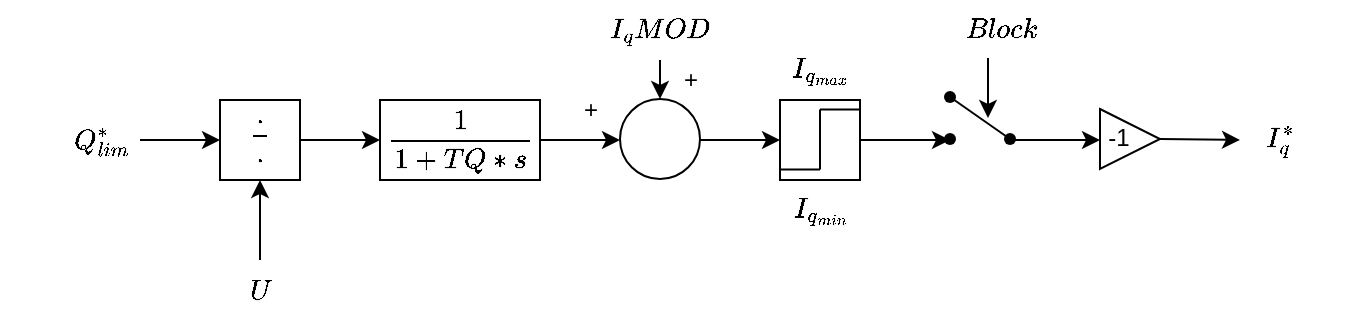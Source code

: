 <mxfile version="21.4.0" type="github">
  <diagram name="Page-1" id="TxBGnXICfYywJGPobIdO">
    <mxGraphModel dx="788" dy="450" grid="1" gridSize="10" guides="1" tooltips="1" connect="1" arrows="1" fold="1" page="1" pageScale="1" pageWidth="827" pageHeight="1169" math="1" shadow="0">
      <root>
        <mxCell id="0" />
        <mxCell id="1" parent="0" />
        <mxCell id="LyXLQViydSq0y4RTof4F-1" value="" style="whiteSpace=wrap;html=1;aspect=fixed;" vertex="1" parent="1">
          <mxGeometry x="160" y="240" width="40" height="40" as="geometry" />
        </mxCell>
        <mxCell id="LyXLQViydSq0y4RTof4F-2" value="" style="endArrow=classic;html=1;rounded=0;" edge="1" parent="1" target="LyXLQViydSq0y4RTof4F-1">
          <mxGeometry width="50" height="50" relative="1" as="geometry">
            <mxPoint x="120" y="260" as="sourcePoint" />
            <mxPoint x="280" y="290" as="targetPoint" />
          </mxGeometry>
        </mxCell>
        <mxCell id="LyXLQViydSq0y4RTof4F-4" value="" style="rounded=0;whiteSpace=wrap;html=1;" vertex="1" parent="1">
          <mxGeometry x="240" y="240" width="80" height="40" as="geometry" />
        </mxCell>
        <mxCell id="LyXLQViydSq0y4RTof4F-5" value="$$\frac{1}{1+TQ*s}$$" style="text;html=1;strokeColor=none;fillColor=none;align=center;verticalAlign=middle;whiteSpace=wrap;rounded=0;" vertex="1" parent="1">
          <mxGeometry x="250" y="245" width="60" height="30" as="geometry" />
        </mxCell>
        <mxCell id="LyXLQViydSq0y4RTof4F-6" value="" style="endArrow=classic;html=1;rounded=0;exitX=1;exitY=0.5;exitDx=0;exitDy=0;" edge="1" parent="1">
          <mxGeometry width="50" height="50" relative="1" as="geometry">
            <mxPoint x="320" y="260" as="sourcePoint" />
            <mxPoint x="360" y="260" as="targetPoint" />
          </mxGeometry>
        </mxCell>
        <mxCell id="LyXLQViydSq0y4RTof4F-7" value="" style="ellipse;whiteSpace=wrap;html=1;aspect=fixed;" vertex="1" parent="1">
          <mxGeometry x="360" y="239.5" width="40" height="40" as="geometry" />
        </mxCell>
        <mxCell id="LyXLQViydSq0y4RTof4F-8" value="" style="endArrow=classic;html=1;rounded=0;entryX=0.5;entryY=0;entryDx=0;entryDy=0;" edge="1" parent="1" target="LyXLQViydSq0y4RTof4F-7">
          <mxGeometry width="50" height="50" relative="1" as="geometry">
            <mxPoint x="380" y="220" as="sourcePoint" />
            <mxPoint x="380" y="280" as="targetPoint" />
          </mxGeometry>
        </mxCell>
        <mxCell id="LyXLQViydSq0y4RTof4F-9" value="" style="endArrow=classic;html=1;rounded=0;" edge="1" parent="1">
          <mxGeometry width="50" height="50" relative="1" as="geometry">
            <mxPoint x="400" y="260" as="sourcePoint" />
            <mxPoint x="440" y="260" as="targetPoint" />
          </mxGeometry>
        </mxCell>
        <mxCell id="LyXLQViydSq0y4RTof4F-10" value="" style="endArrow=none;html=1;rounded=0;" edge="1" parent="1">
          <mxGeometry width="50" height="50" relative="1" as="geometry">
            <mxPoint x="420" y="300" as="sourcePoint" />
            <mxPoint x="420" y="300" as="targetPoint" />
            <Array as="points">
              <mxPoint x="420" y="300" />
            </Array>
          </mxGeometry>
        </mxCell>
        <mxCell id="LyXLQViydSq0y4RTof4F-12" value="$$I_qMOD$$" style="text;html=1;align=center;verticalAlign=middle;resizable=0;points=[];autosize=1;strokeColor=none;fillColor=none;" vertex="1" parent="1">
          <mxGeometry x="335" y="190" width="90" height="30" as="geometry" />
        </mxCell>
        <mxCell id="LyXLQViydSq0y4RTof4F-14" value="+" style="text;html=1;align=center;verticalAlign=middle;resizable=0;points=[];autosize=1;strokeColor=none;fillColor=none;" vertex="1" parent="1">
          <mxGeometry x="330" y="230" width="30" height="30" as="geometry" />
        </mxCell>
        <mxCell id="LyXLQViydSq0y4RTof4F-16" value="+" style="text;html=1;align=center;verticalAlign=middle;resizable=0;points=[];autosize=1;strokeColor=none;fillColor=none;" vertex="1" parent="1">
          <mxGeometry x="380" y="215" width="30" height="30" as="geometry" />
        </mxCell>
        <mxCell id="LyXLQViydSq0y4RTof4F-17" value="" style="endArrow=classic;html=1;rounded=0;" edge="1" parent="1">
          <mxGeometry width="50" height="50" relative="1" as="geometry">
            <mxPoint x="200" y="260" as="sourcePoint" />
            <mxPoint x="240" y="260" as="targetPoint" />
          </mxGeometry>
        </mxCell>
        <mxCell id="LyXLQViydSq0y4RTof4F-18" value="" style="endArrow=classic;html=1;rounded=0;" edge="1" parent="1">
          <mxGeometry width="50" height="50" relative="1" as="geometry">
            <mxPoint x="180" y="320" as="sourcePoint" />
            <mxPoint x="180" y="280" as="targetPoint" />
          </mxGeometry>
        </mxCell>
        <mxCell id="LyXLQViydSq0y4RTof4F-19" value="$$U$$" style="text;html=1;align=center;verticalAlign=middle;resizable=0;points=[];autosize=1;strokeColor=none;fillColor=none;" vertex="1" parent="1">
          <mxGeometry x="150" y="320" width="60" height="30" as="geometry" />
        </mxCell>
        <mxCell id="LyXLQViydSq0y4RTof4F-20" value="$$Q^*_{lim}$$" style="text;html=1;align=center;verticalAlign=middle;resizable=0;points=[];autosize=1;strokeColor=none;fillColor=none;" vertex="1" parent="1">
          <mxGeometry x="50" y="244.5" width="100" height="30" as="geometry" />
        </mxCell>
        <mxCell id="LyXLQViydSq0y4RTof4F-21" value="$$\frac{.}{.}$$" style="text;html=1;align=center;verticalAlign=middle;resizable=0;points=[];autosize=1;strokeColor=none;fillColor=none;" vertex="1" parent="1">
          <mxGeometry x="130" y="245" width="100" height="30" as="geometry" />
        </mxCell>
        <mxCell id="LyXLQViydSq0y4RTof4F-23" value="" style="whiteSpace=wrap;html=1;aspect=fixed;" vertex="1" parent="1">
          <mxGeometry x="440" y="240" width="40" height="40" as="geometry" />
        </mxCell>
        <mxCell id="LyXLQViydSq0y4RTof4F-24" value="" style="endArrow=none;html=1;rounded=0;" edge="1" parent="1">
          <mxGeometry width="50" height="50" relative="1" as="geometry">
            <mxPoint x="460" y="244.8" as="sourcePoint" />
            <mxPoint x="480" y="244.8" as="targetPoint" />
          </mxGeometry>
        </mxCell>
        <mxCell id="LyXLQViydSq0y4RTof4F-25" value="" style="endArrow=none;html=1;rounded=0;" edge="1" parent="1">
          <mxGeometry width="50" height="50" relative="1" as="geometry">
            <mxPoint x="460" y="274.8" as="sourcePoint" />
            <mxPoint x="460" y="244.8" as="targetPoint" />
          </mxGeometry>
        </mxCell>
        <mxCell id="LyXLQViydSq0y4RTof4F-26" value="" style="endArrow=none;html=1;rounded=0;" edge="1" parent="1">
          <mxGeometry width="50" height="50" relative="1" as="geometry">
            <mxPoint x="460" y="274.8" as="sourcePoint" />
            <mxPoint x="440" y="274.8" as="targetPoint" />
          </mxGeometry>
        </mxCell>
        <mxCell id="LyXLQViydSq0y4RTof4F-27" value="$$I_{q_{max}}$$" style="text;html=1;align=center;verticalAlign=middle;resizable=0;points=[];autosize=1;strokeColor=none;fillColor=none;" vertex="1" parent="1">
          <mxGeometry x="405" y="210" width="110" height="30" as="geometry" />
        </mxCell>
        <mxCell id="LyXLQViydSq0y4RTof4F-28" value="$$I_{q_{min}}$$" style="text;html=1;align=center;verticalAlign=middle;resizable=0;points=[];autosize=1;strokeColor=none;fillColor=none;" vertex="1" parent="1">
          <mxGeometry x="405" y="279.5" width="110" height="30" as="geometry" />
        </mxCell>
        <mxCell id="LyXLQViydSq0y4RTof4F-29" value="" style="shape=waypoint;sketch=0;fillStyle=solid;size=6;pointerEvents=1;points=[];fillColor=none;resizable=0;rotatable=0;perimeter=centerPerimeter;snapToPoint=1;" vertex="1" parent="1">
          <mxGeometry x="515" y="249.5" width="20" height="20" as="geometry" />
        </mxCell>
        <mxCell id="LyXLQViydSq0y4RTof4F-30" value="" style="shape=waypoint;sketch=0;fillStyle=solid;size=6;pointerEvents=1;points=[];fillColor=none;resizable=0;rotatable=0;perimeter=centerPerimeter;snapToPoint=1;" vertex="1" parent="1">
          <mxGeometry x="515" y="228.5" width="20" height="20" as="geometry" />
        </mxCell>
        <mxCell id="LyXLQViydSq0y4RTof4F-31" value="" style="endArrow=classic;html=1;rounded=0;" edge="1" parent="1">
          <mxGeometry width="50" height="50" relative="1" as="geometry">
            <mxPoint x="554" y="260" as="sourcePoint" />
            <mxPoint x="600" y="260" as="targetPoint" />
          </mxGeometry>
        </mxCell>
        <mxCell id="LyXLQViydSq0y4RTof4F-32" value="" style="endArrow=none;html=1;rounded=0;" edge="1" source="LyXLQViydSq0y4RTof4F-33" target="LyXLQViydSq0y4RTof4F-30" parent="1">
          <mxGeometry width="50" height="50" relative="1" as="geometry">
            <mxPoint x="545" y="260" as="sourcePoint" />
            <mxPoint x="475" y="270" as="targetPoint" />
          </mxGeometry>
        </mxCell>
        <mxCell id="LyXLQViydSq0y4RTof4F-33" value="" style="shape=waypoint;sketch=0;fillStyle=solid;size=6;pointerEvents=1;points=[];fillColor=none;resizable=0;rotatable=0;perimeter=centerPerimeter;snapToPoint=1;" vertex="1" parent="1">
          <mxGeometry x="545" y="249.5" width="20" height="20" as="geometry" />
        </mxCell>
        <mxCell id="LyXLQViydSq0y4RTof4F-34" value="" style="endArrow=classic;html=1;rounded=0;" edge="1" parent="1">
          <mxGeometry width="50" height="50" relative="1" as="geometry">
            <mxPoint x="544" y="219" as="sourcePoint" />
            <mxPoint x="544" y="249" as="targetPoint" />
          </mxGeometry>
        </mxCell>
        <mxCell id="LyXLQViydSq0y4RTof4F-35" value="$$Block$$" style="text;html=1;align=center;verticalAlign=middle;resizable=0;points=[];autosize=1;strokeColor=none;fillColor=none;" vertex="1" parent="1">
          <mxGeometry x="510" y="190" width="80" height="30" as="geometry" />
        </mxCell>
        <mxCell id="LyXLQViydSq0y4RTof4F-36" value="" style="endArrow=classic;html=1;rounded=0;" edge="1" parent="1">
          <mxGeometry width="50" height="50" relative="1" as="geometry">
            <mxPoint x="480" y="260" as="sourcePoint" />
            <mxPoint x="525" y="260" as="targetPoint" />
          </mxGeometry>
        </mxCell>
        <mxCell id="LyXLQViydSq0y4RTof4F-37" value="" style="triangle;whiteSpace=wrap;html=1;" vertex="1" parent="1">
          <mxGeometry x="600" y="244.5" width="30" height="30" as="geometry" />
        </mxCell>
        <mxCell id="LyXLQViydSq0y4RTof4F-38" value="-1" style="text;html=1;align=center;verticalAlign=middle;resizable=0;points=[];autosize=1;strokeColor=none;fillColor=none;" vertex="1" parent="1">
          <mxGeometry x="594" y="244" width="30" height="30" as="geometry" />
        </mxCell>
        <mxCell id="LyXLQViydSq0y4RTof4F-40" value="" style="endArrow=classic;html=1;rounded=0;exitX=1;exitY=0.5;exitDx=0;exitDy=0;" edge="1" parent="1" source="LyXLQViydSq0y4RTof4F-37">
          <mxGeometry width="50" height="50" relative="1" as="geometry">
            <mxPoint x="564" y="270" as="sourcePoint" />
            <mxPoint x="670" y="260" as="targetPoint" />
          </mxGeometry>
        </mxCell>
        <mxCell id="LyXLQViydSq0y4RTof4F-41" value="$$I_q^*$$" style="text;html=1;align=center;verticalAlign=middle;resizable=0;points=[];autosize=1;strokeColor=none;fillColor=none;" vertex="1" parent="1">
          <mxGeometry x="650" y="245" width="80" height="30" as="geometry" />
        </mxCell>
      </root>
    </mxGraphModel>
  </diagram>
</mxfile>
